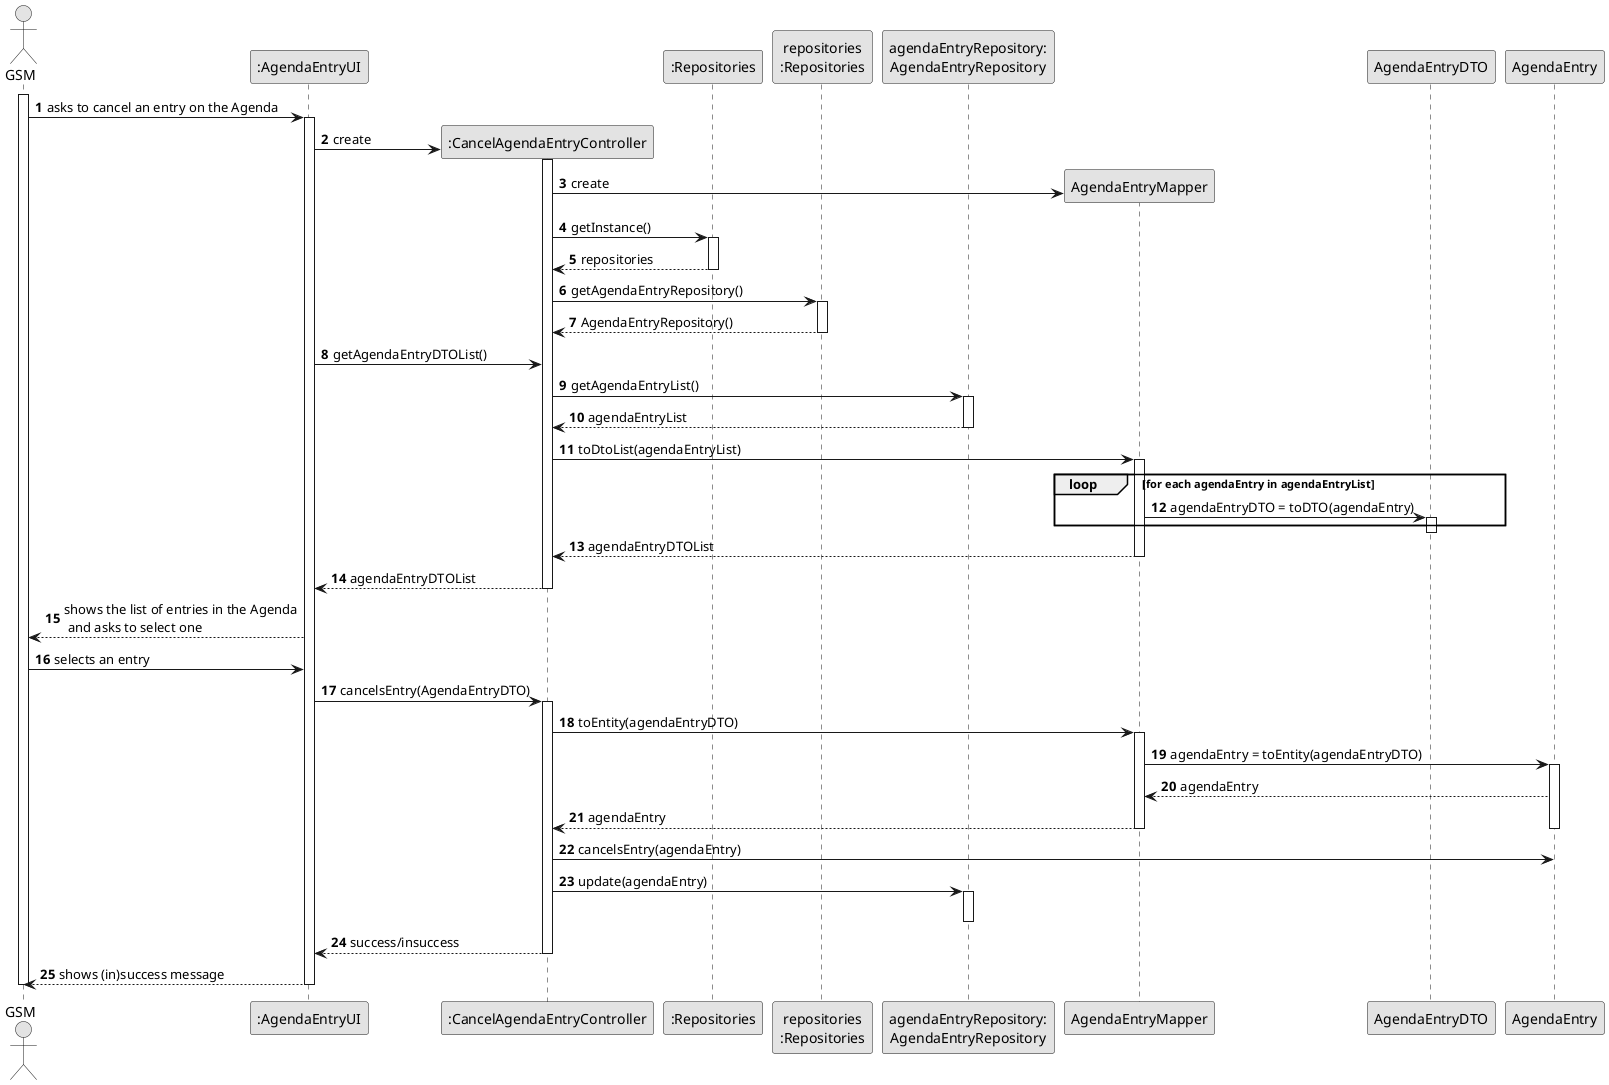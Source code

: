 @startuml
skinparam monochrome true
skinparam packageStyle rectangle
skinparam shadowing false

autonumber

'hide footbox
actor "GSM" as GSM
participant ":AgendaEntryUI" as UI
participant ":CancelAgendaEntryController" as CTRL
participant ":Repositories" as RepositorySingleton
participant "repositories\n:Repositories" as PLAT
participant "agendaEntryRepository:\nAgendaEntryRepository" as Repo
participant "AgendaEntryMapper"
participant "AgendaEntryDTO"
participant "AgendaEntry"


activate GSM

                GSM -> UI : asks to cancel an entry on the Agenda

                activate UI

                UI -> CTRL** : create
                activate CTRL
                CTRL-> "AgendaEntryMapper"** : create



                CTRL -> RepositorySingleton : getInstance()
                activate RepositorySingleton

                    RepositorySingleton --> CTRL: repositories
                deactivate RepositorySingleton


                CTRL -> PLAT : getAgendaEntryRepository()
                activate PLAT

                    PLAT --> CTRL: AgendaEntryRepository()
                deactivate PLAT

                UI-> CTRL: getAgendaEntryDTOList()


                CTRL -> Repo : getAgendaEntryList()
                activate Repo

                Repo --> CTRL: agendaEntryList
                deactivate Repo




                CTRL -> "AgendaEntryMapper" : toDtoList(agendaEntryList)
                activate "AgendaEntryMapper"


                 loop for each agendaEntry in agendaEntryList

                 "AgendaEntryMapper" -> "AgendaEntryDTO" : agendaEntryDTO = toDTO(agendaEntry)

                  activate "AgendaEntryDTO"
                  end
                deactivate "AgendaEntryDTO"

                "AgendaEntryMapper" --> CTRL : agendaEntryDTOList
                deactivate "AgendaEntryMapper"

                 CTRL --> UI : agendaEntryDTOList
                 deactivate CTRL

                  UI --> GSM : shows the list of entries in the Agenda\n and asks to select one


                 GSM-> UI: selects an entry

                 UI-> CTRL: cancelsEntry(AgendaEntryDTO)
                activate CTRL
                CTRL-> "AgendaEntryMapper":toEntity(agendaEntryDTO)
                activate "AgendaEntryMapper"
                 "AgendaEntryMapper" -> "AgendaEntry": agendaEntry = toEntity(agendaEntryDTO)
                 activate "AgendaEntry"
                 AgendaEntry-->"AgendaEntryMapper": agendaEntry




                "AgendaEntryMapper"-->CTRL: agendaEntry
                deactivate "AgendaEntry"
                deactivate "AgendaEntryMapper"

                CTRL-> "AgendaEntry": cancelsEntry(agendaEntry)


                CTRL-> Repo: update(agendaEntry)
                activate Repo
                deactivate "AgendaEntry"
              deactivate Repo

                CTRL --> UI : success/insuccess
                deactivate CTRL
               UI --> GSM : shows (in)success message
               deactivate UI


deactivate GSM

@enduml